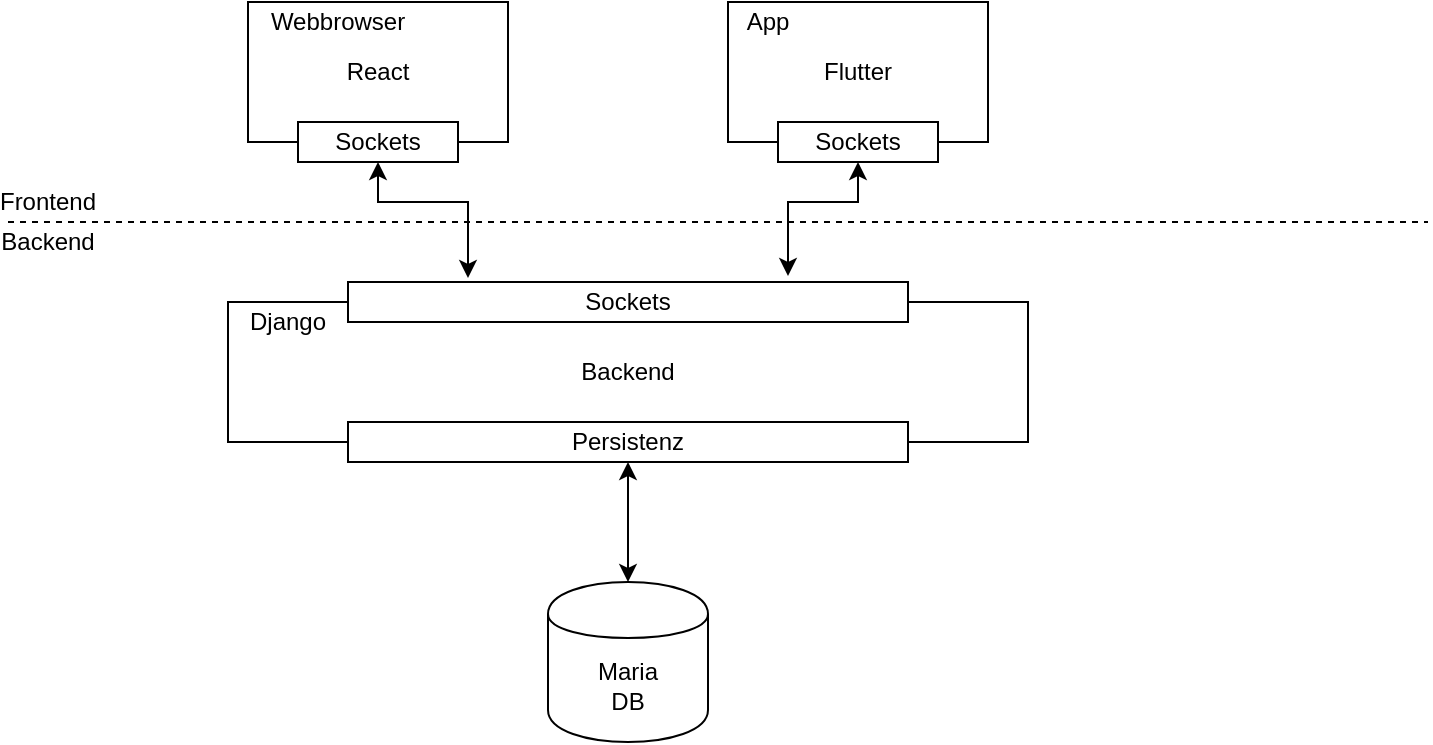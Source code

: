 <mxfile version="10.6.5" type="device"><diagram id="TvHwP-sxhyPcYQOZ4Pvd" name="Page-1"><mxGraphModel dx="1327" dy="778" grid="1" gridSize="10" guides="1" tooltips="1" connect="1" arrows="1" fold="1" page="1" pageScale="1" pageWidth="850" pageHeight="1100" math="0" shadow="0"><root><mxCell id="0"/><mxCell id="1" parent="0"/><mxCell id="xJI8P7nEZr2OxNUlpbx_-1" value="&lt;div&gt;React&lt;/div&gt;" style="rounded=0;whiteSpace=wrap;html=1;" vertex="1" parent="1"><mxGeometry x="230" y="100" width="130" height="70" as="geometry"/></mxCell><mxCell id="xJI8P7nEZr2OxNUlpbx_-2" value="&lt;div&gt;Flutter&lt;/div&gt;" style="rounded=0;whiteSpace=wrap;html=1;" vertex="1" parent="1"><mxGeometry x="470" y="100" width="130" height="70" as="geometry"/></mxCell><mxCell id="xJI8P7nEZr2OxNUlpbx_-4" value="" style="endArrow=none;dashed=1;html=1;" edge="1" parent="1"><mxGeometry width="50" height="50" relative="1" as="geometry"><mxPoint x="110" y="210" as="sourcePoint"/><mxPoint x="820" y="210" as="targetPoint"/></mxGeometry></mxCell><mxCell id="xJI8P7nEZr2OxNUlpbx_-5" value="&lt;div&gt;Frontend&lt;/div&gt;" style="text;html=1;strokeColor=none;fillColor=none;align=center;verticalAlign=middle;whiteSpace=wrap;rounded=0;" vertex="1" parent="1"><mxGeometry x="110" y="190" width="40" height="20" as="geometry"/></mxCell><mxCell id="xJI8P7nEZr2OxNUlpbx_-6" value="Backend" style="text;html=1;strokeColor=none;fillColor=none;align=center;verticalAlign=middle;whiteSpace=wrap;rounded=0;" vertex="1" parent="1"><mxGeometry x="110" y="210" width="40" height="20" as="geometry"/></mxCell><mxCell id="xJI8P7nEZr2OxNUlpbx_-7" value="Sockets" style="rounded=0;whiteSpace=wrap;html=1;" vertex="1" parent="1"><mxGeometry x="255" y="160" width="80" height="20" as="geometry"/></mxCell><mxCell id="xJI8P7nEZr2OxNUlpbx_-9" value="&lt;div&gt;Backend&lt;/div&gt;" style="rounded=0;whiteSpace=wrap;html=1;" vertex="1" parent="1"><mxGeometry x="220" y="250" width="400" height="70" as="geometry"/></mxCell><mxCell id="xJI8P7nEZr2OxNUlpbx_-10" value="Sockets" style="rounded=0;whiteSpace=wrap;html=1;" vertex="1" parent="1"><mxGeometry x="495" y="160" width="80" height="20" as="geometry"/></mxCell><mxCell id="xJI8P7nEZr2OxNUlpbx_-11" value="Sockets" style="rounded=0;whiteSpace=wrap;html=1;" vertex="1" parent="1"><mxGeometry x="280" y="240" width="280" height="20" as="geometry"/></mxCell><mxCell id="xJI8P7nEZr2OxNUlpbx_-12" value="" style="endArrow=classic;startArrow=classic;html=1;entryX=0.5;entryY=1;entryDx=0;entryDy=0;rounded=0;" edge="1" parent="1" target="xJI8P7nEZr2OxNUlpbx_-7"><mxGeometry width="50" height="50" relative="1" as="geometry"><mxPoint x="340" y="238" as="sourcePoint"/><mxPoint x="150" y="390" as="targetPoint"/><Array as="points"><mxPoint x="340" y="200"/><mxPoint x="295" y="200"/></Array></mxGeometry></mxCell><mxCell id="xJI8P7nEZr2OxNUlpbx_-13" value="" style="endArrow=classic;startArrow=classic;html=1;entryX=0.5;entryY=1;entryDx=0;entryDy=0;rounded=0;" edge="1" parent="1" target="xJI8P7nEZr2OxNUlpbx_-10"><mxGeometry width="50" height="50" relative="1" as="geometry"><mxPoint x="500" y="237" as="sourcePoint"/><mxPoint x="-130" y="440" as="targetPoint"/><Array as="points"><mxPoint x="500" y="200"/><mxPoint x="535" y="200"/></Array></mxGeometry></mxCell><mxCell id="xJI8P7nEZr2OxNUlpbx_-14" value="&lt;div&gt;Webbrowser&lt;/div&gt;" style="text;html=1;strokeColor=none;fillColor=none;align=center;verticalAlign=middle;whiteSpace=wrap;rounded=0;" vertex="1" parent="1"><mxGeometry x="255" y="100" width="40" height="20" as="geometry"/></mxCell><mxCell id="xJI8P7nEZr2OxNUlpbx_-15" value="App" style="text;html=1;strokeColor=none;fillColor=none;align=center;verticalAlign=middle;whiteSpace=wrap;rounded=0;" vertex="1" parent="1"><mxGeometry x="470" y="100" width="40" height="20" as="geometry"/></mxCell><mxCell id="xJI8P7nEZr2OxNUlpbx_-16" value="Django" style="text;html=1;strokeColor=none;fillColor=none;align=center;verticalAlign=middle;whiteSpace=wrap;rounded=0;" vertex="1" parent="1"><mxGeometry x="230" y="250" width="40" height="20" as="geometry"/></mxCell><mxCell id="xJI8P7nEZr2OxNUlpbx_-17" value="Persistenz" style="rounded=0;whiteSpace=wrap;html=1;" vertex="1" parent="1"><mxGeometry x="280" y="310" width="280" height="20" as="geometry"/></mxCell><mxCell id="xJI8P7nEZr2OxNUlpbx_-18" value="" style="endArrow=classic;startArrow=classic;html=1;entryX=0.5;entryY=1;entryDx=0;entryDy=0;exitX=0.5;exitY=0;exitDx=0;exitDy=0;" edge="1" parent="1" source="xJI8P7nEZr2OxNUlpbx_-20" target="xJI8P7nEZr2OxNUlpbx_-17"><mxGeometry width="50" height="50" relative="1" as="geometry"><mxPoint x="420" y="390" as="sourcePoint"/><mxPoint x="150" y="350" as="targetPoint"/><Array as="points"><mxPoint x="420" y="370"/></Array></mxGeometry></mxCell><mxCell id="xJI8P7nEZr2OxNUlpbx_-20" value="&lt;div&gt;Maria&lt;/div&gt;&lt;div&gt;DB&lt;br&gt;&lt;/div&gt;" style="shape=cylinder;whiteSpace=wrap;html=1;boundedLbl=1;backgroundOutline=1;" vertex="1" parent="1"><mxGeometry x="380" y="390" width="80" height="80" as="geometry"/></mxCell></root></mxGraphModel></diagram></mxfile>